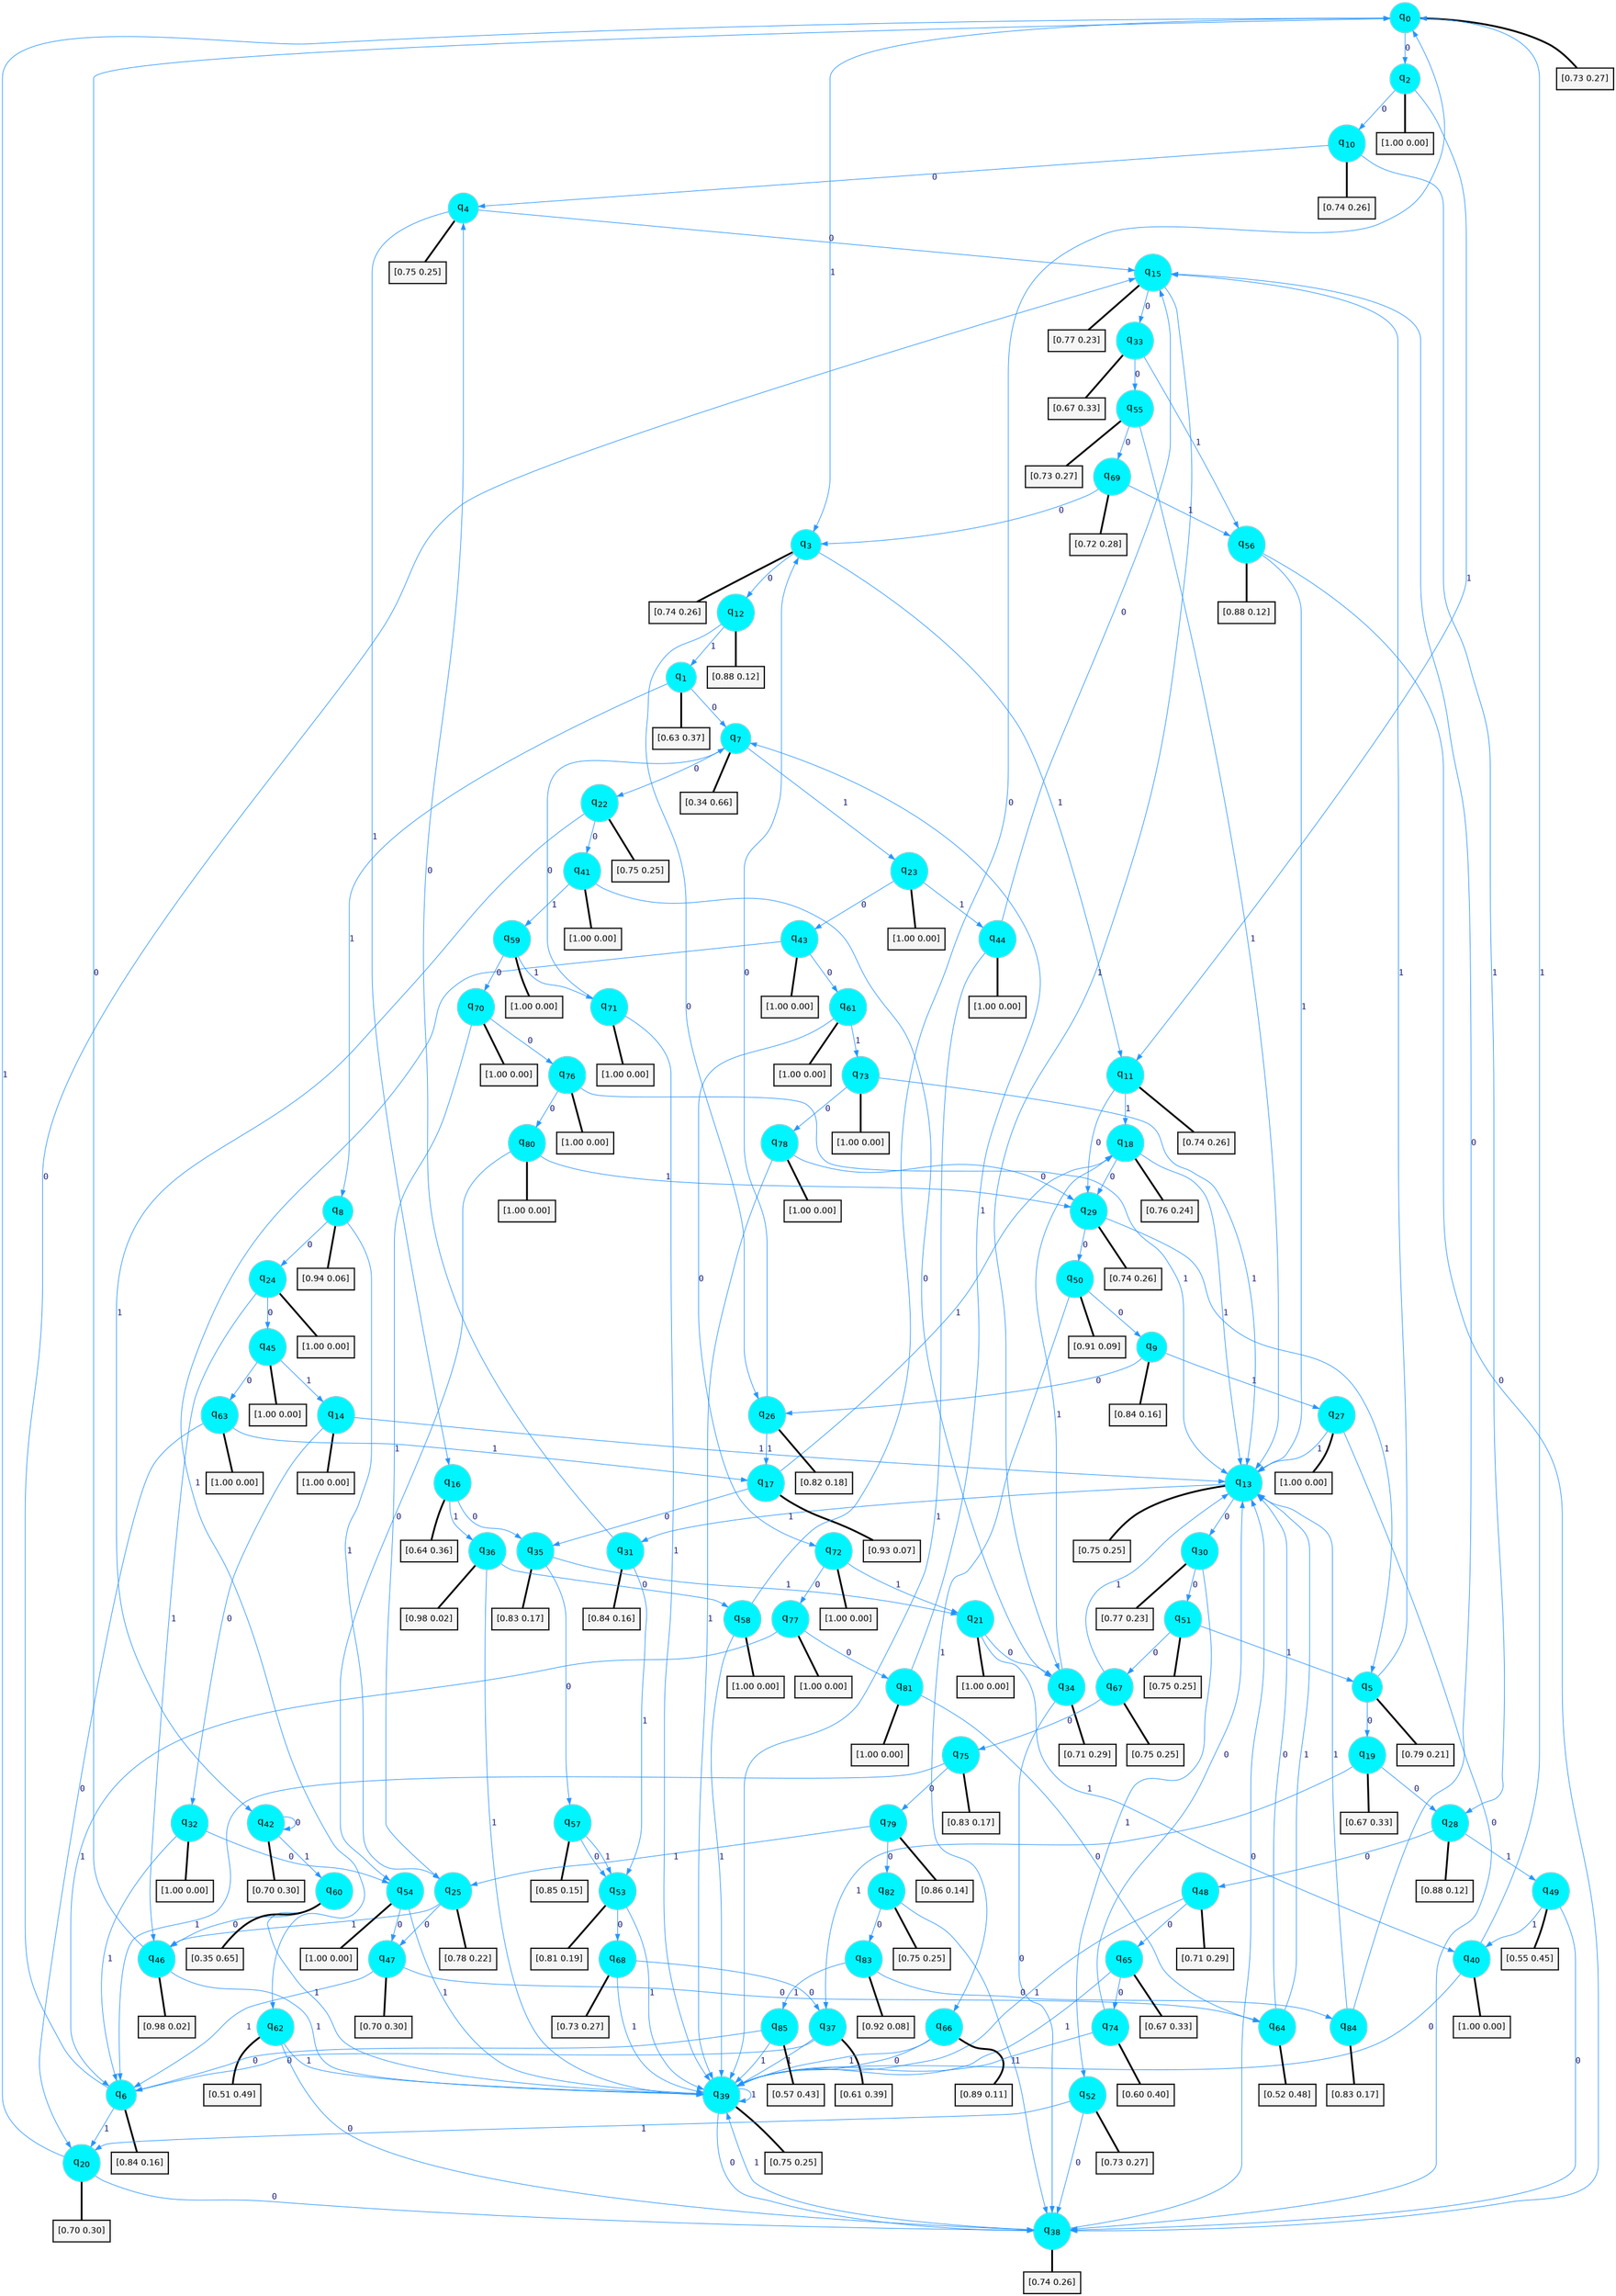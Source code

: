 digraph G {
graph [
bgcolor=transparent, dpi=300, rankdir=TD, size="40,25"];
node [
color=gray, fillcolor=turquoise1, fontcolor=black, fontname=Helvetica, fontsize=16, fontweight=bold, shape=circle, style=filled];
edge [
arrowsize=1, color=dodgerblue1, fontcolor=midnightblue, fontname=courier, fontweight=bold, penwidth=1, style=solid, weight=20];
0[label=<q<SUB>0</SUB>>];
1[label=<q<SUB>1</SUB>>];
2[label=<q<SUB>2</SUB>>];
3[label=<q<SUB>3</SUB>>];
4[label=<q<SUB>4</SUB>>];
5[label=<q<SUB>5</SUB>>];
6[label=<q<SUB>6</SUB>>];
7[label=<q<SUB>7</SUB>>];
8[label=<q<SUB>8</SUB>>];
9[label=<q<SUB>9</SUB>>];
10[label=<q<SUB>10</SUB>>];
11[label=<q<SUB>11</SUB>>];
12[label=<q<SUB>12</SUB>>];
13[label=<q<SUB>13</SUB>>];
14[label=<q<SUB>14</SUB>>];
15[label=<q<SUB>15</SUB>>];
16[label=<q<SUB>16</SUB>>];
17[label=<q<SUB>17</SUB>>];
18[label=<q<SUB>18</SUB>>];
19[label=<q<SUB>19</SUB>>];
20[label=<q<SUB>20</SUB>>];
21[label=<q<SUB>21</SUB>>];
22[label=<q<SUB>22</SUB>>];
23[label=<q<SUB>23</SUB>>];
24[label=<q<SUB>24</SUB>>];
25[label=<q<SUB>25</SUB>>];
26[label=<q<SUB>26</SUB>>];
27[label=<q<SUB>27</SUB>>];
28[label=<q<SUB>28</SUB>>];
29[label=<q<SUB>29</SUB>>];
30[label=<q<SUB>30</SUB>>];
31[label=<q<SUB>31</SUB>>];
32[label=<q<SUB>32</SUB>>];
33[label=<q<SUB>33</SUB>>];
34[label=<q<SUB>34</SUB>>];
35[label=<q<SUB>35</SUB>>];
36[label=<q<SUB>36</SUB>>];
37[label=<q<SUB>37</SUB>>];
38[label=<q<SUB>38</SUB>>];
39[label=<q<SUB>39</SUB>>];
40[label=<q<SUB>40</SUB>>];
41[label=<q<SUB>41</SUB>>];
42[label=<q<SUB>42</SUB>>];
43[label=<q<SUB>43</SUB>>];
44[label=<q<SUB>44</SUB>>];
45[label=<q<SUB>45</SUB>>];
46[label=<q<SUB>46</SUB>>];
47[label=<q<SUB>47</SUB>>];
48[label=<q<SUB>48</SUB>>];
49[label=<q<SUB>49</SUB>>];
50[label=<q<SUB>50</SUB>>];
51[label=<q<SUB>51</SUB>>];
52[label=<q<SUB>52</SUB>>];
53[label=<q<SUB>53</SUB>>];
54[label=<q<SUB>54</SUB>>];
55[label=<q<SUB>55</SUB>>];
56[label=<q<SUB>56</SUB>>];
57[label=<q<SUB>57</SUB>>];
58[label=<q<SUB>58</SUB>>];
59[label=<q<SUB>59</SUB>>];
60[label=<q<SUB>60</SUB>>];
61[label=<q<SUB>61</SUB>>];
62[label=<q<SUB>62</SUB>>];
63[label=<q<SUB>63</SUB>>];
64[label=<q<SUB>64</SUB>>];
65[label=<q<SUB>65</SUB>>];
66[label=<q<SUB>66</SUB>>];
67[label=<q<SUB>67</SUB>>];
68[label=<q<SUB>68</SUB>>];
69[label=<q<SUB>69</SUB>>];
70[label=<q<SUB>70</SUB>>];
71[label=<q<SUB>71</SUB>>];
72[label=<q<SUB>72</SUB>>];
73[label=<q<SUB>73</SUB>>];
74[label=<q<SUB>74</SUB>>];
75[label=<q<SUB>75</SUB>>];
76[label=<q<SUB>76</SUB>>];
77[label=<q<SUB>77</SUB>>];
78[label=<q<SUB>78</SUB>>];
79[label=<q<SUB>79</SUB>>];
80[label=<q<SUB>80</SUB>>];
81[label=<q<SUB>81</SUB>>];
82[label=<q<SUB>82</SUB>>];
83[label=<q<SUB>83</SUB>>];
84[label=<q<SUB>84</SUB>>];
85[label=<q<SUB>85</SUB>>];
86[label="[0.73 0.27]", shape=box,fontcolor=black, fontname=Helvetica, fontsize=14, penwidth=2, fillcolor=whitesmoke,color=black];
87[label="[0.63 0.37]", shape=box,fontcolor=black, fontname=Helvetica, fontsize=14, penwidth=2, fillcolor=whitesmoke,color=black];
88[label="[1.00 0.00]", shape=box,fontcolor=black, fontname=Helvetica, fontsize=14, penwidth=2, fillcolor=whitesmoke,color=black];
89[label="[0.74 0.26]", shape=box,fontcolor=black, fontname=Helvetica, fontsize=14, penwidth=2, fillcolor=whitesmoke,color=black];
90[label="[0.75 0.25]", shape=box,fontcolor=black, fontname=Helvetica, fontsize=14, penwidth=2, fillcolor=whitesmoke,color=black];
91[label="[0.79 0.21]", shape=box,fontcolor=black, fontname=Helvetica, fontsize=14, penwidth=2, fillcolor=whitesmoke,color=black];
92[label="[0.84 0.16]", shape=box,fontcolor=black, fontname=Helvetica, fontsize=14, penwidth=2, fillcolor=whitesmoke,color=black];
93[label="[0.34 0.66]", shape=box,fontcolor=black, fontname=Helvetica, fontsize=14, penwidth=2, fillcolor=whitesmoke,color=black];
94[label="[0.94 0.06]", shape=box,fontcolor=black, fontname=Helvetica, fontsize=14, penwidth=2, fillcolor=whitesmoke,color=black];
95[label="[0.84 0.16]", shape=box,fontcolor=black, fontname=Helvetica, fontsize=14, penwidth=2, fillcolor=whitesmoke,color=black];
96[label="[0.74 0.26]", shape=box,fontcolor=black, fontname=Helvetica, fontsize=14, penwidth=2, fillcolor=whitesmoke,color=black];
97[label="[0.74 0.26]", shape=box,fontcolor=black, fontname=Helvetica, fontsize=14, penwidth=2, fillcolor=whitesmoke,color=black];
98[label="[0.88 0.12]", shape=box,fontcolor=black, fontname=Helvetica, fontsize=14, penwidth=2, fillcolor=whitesmoke,color=black];
99[label="[0.75 0.25]", shape=box,fontcolor=black, fontname=Helvetica, fontsize=14, penwidth=2, fillcolor=whitesmoke,color=black];
100[label="[1.00 0.00]", shape=box,fontcolor=black, fontname=Helvetica, fontsize=14, penwidth=2, fillcolor=whitesmoke,color=black];
101[label="[0.77 0.23]", shape=box,fontcolor=black, fontname=Helvetica, fontsize=14, penwidth=2, fillcolor=whitesmoke,color=black];
102[label="[0.64 0.36]", shape=box,fontcolor=black, fontname=Helvetica, fontsize=14, penwidth=2, fillcolor=whitesmoke,color=black];
103[label="[0.93 0.07]", shape=box,fontcolor=black, fontname=Helvetica, fontsize=14, penwidth=2, fillcolor=whitesmoke,color=black];
104[label="[0.76 0.24]", shape=box,fontcolor=black, fontname=Helvetica, fontsize=14, penwidth=2, fillcolor=whitesmoke,color=black];
105[label="[0.67 0.33]", shape=box,fontcolor=black, fontname=Helvetica, fontsize=14, penwidth=2, fillcolor=whitesmoke,color=black];
106[label="[0.70 0.30]", shape=box,fontcolor=black, fontname=Helvetica, fontsize=14, penwidth=2, fillcolor=whitesmoke,color=black];
107[label="[1.00 0.00]", shape=box,fontcolor=black, fontname=Helvetica, fontsize=14, penwidth=2, fillcolor=whitesmoke,color=black];
108[label="[0.75 0.25]", shape=box,fontcolor=black, fontname=Helvetica, fontsize=14, penwidth=2, fillcolor=whitesmoke,color=black];
109[label="[1.00 0.00]", shape=box,fontcolor=black, fontname=Helvetica, fontsize=14, penwidth=2, fillcolor=whitesmoke,color=black];
110[label="[1.00 0.00]", shape=box,fontcolor=black, fontname=Helvetica, fontsize=14, penwidth=2, fillcolor=whitesmoke,color=black];
111[label="[0.78 0.22]", shape=box,fontcolor=black, fontname=Helvetica, fontsize=14, penwidth=2, fillcolor=whitesmoke,color=black];
112[label="[0.82 0.18]", shape=box,fontcolor=black, fontname=Helvetica, fontsize=14, penwidth=2, fillcolor=whitesmoke,color=black];
113[label="[1.00 0.00]", shape=box,fontcolor=black, fontname=Helvetica, fontsize=14, penwidth=2, fillcolor=whitesmoke,color=black];
114[label="[0.88 0.12]", shape=box,fontcolor=black, fontname=Helvetica, fontsize=14, penwidth=2, fillcolor=whitesmoke,color=black];
115[label="[0.74 0.26]", shape=box,fontcolor=black, fontname=Helvetica, fontsize=14, penwidth=2, fillcolor=whitesmoke,color=black];
116[label="[0.77 0.23]", shape=box,fontcolor=black, fontname=Helvetica, fontsize=14, penwidth=2, fillcolor=whitesmoke,color=black];
117[label="[0.84 0.16]", shape=box,fontcolor=black, fontname=Helvetica, fontsize=14, penwidth=2, fillcolor=whitesmoke,color=black];
118[label="[1.00 0.00]", shape=box,fontcolor=black, fontname=Helvetica, fontsize=14, penwidth=2, fillcolor=whitesmoke,color=black];
119[label="[0.67 0.33]", shape=box,fontcolor=black, fontname=Helvetica, fontsize=14, penwidth=2, fillcolor=whitesmoke,color=black];
120[label="[0.71 0.29]", shape=box,fontcolor=black, fontname=Helvetica, fontsize=14, penwidth=2, fillcolor=whitesmoke,color=black];
121[label="[0.83 0.17]", shape=box,fontcolor=black, fontname=Helvetica, fontsize=14, penwidth=2, fillcolor=whitesmoke,color=black];
122[label="[0.98 0.02]", shape=box,fontcolor=black, fontname=Helvetica, fontsize=14, penwidth=2, fillcolor=whitesmoke,color=black];
123[label="[0.61 0.39]", shape=box,fontcolor=black, fontname=Helvetica, fontsize=14, penwidth=2, fillcolor=whitesmoke,color=black];
124[label="[0.74 0.26]", shape=box,fontcolor=black, fontname=Helvetica, fontsize=14, penwidth=2, fillcolor=whitesmoke,color=black];
125[label="[0.75 0.25]", shape=box,fontcolor=black, fontname=Helvetica, fontsize=14, penwidth=2, fillcolor=whitesmoke,color=black];
126[label="[1.00 0.00]", shape=box,fontcolor=black, fontname=Helvetica, fontsize=14, penwidth=2, fillcolor=whitesmoke,color=black];
127[label="[1.00 0.00]", shape=box,fontcolor=black, fontname=Helvetica, fontsize=14, penwidth=2, fillcolor=whitesmoke,color=black];
128[label="[0.70 0.30]", shape=box,fontcolor=black, fontname=Helvetica, fontsize=14, penwidth=2, fillcolor=whitesmoke,color=black];
129[label="[1.00 0.00]", shape=box,fontcolor=black, fontname=Helvetica, fontsize=14, penwidth=2, fillcolor=whitesmoke,color=black];
130[label="[1.00 0.00]", shape=box,fontcolor=black, fontname=Helvetica, fontsize=14, penwidth=2, fillcolor=whitesmoke,color=black];
131[label="[1.00 0.00]", shape=box,fontcolor=black, fontname=Helvetica, fontsize=14, penwidth=2, fillcolor=whitesmoke,color=black];
132[label="[0.98 0.02]", shape=box,fontcolor=black, fontname=Helvetica, fontsize=14, penwidth=2, fillcolor=whitesmoke,color=black];
133[label="[0.70 0.30]", shape=box,fontcolor=black, fontname=Helvetica, fontsize=14, penwidth=2, fillcolor=whitesmoke,color=black];
134[label="[0.71 0.29]", shape=box,fontcolor=black, fontname=Helvetica, fontsize=14, penwidth=2, fillcolor=whitesmoke,color=black];
135[label="[0.55 0.45]", shape=box,fontcolor=black, fontname=Helvetica, fontsize=14, penwidth=2, fillcolor=whitesmoke,color=black];
136[label="[0.91 0.09]", shape=box,fontcolor=black, fontname=Helvetica, fontsize=14, penwidth=2, fillcolor=whitesmoke,color=black];
137[label="[0.75 0.25]", shape=box,fontcolor=black, fontname=Helvetica, fontsize=14, penwidth=2, fillcolor=whitesmoke,color=black];
138[label="[0.73 0.27]", shape=box,fontcolor=black, fontname=Helvetica, fontsize=14, penwidth=2, fillcolor=whitesmoke,color=black];
139[label="[0.81 0.19]", shape=box,fontcolor=black, fontname=Helvetica, fontsize=14, penwidth=2, fillcolor=whitesmoke,color=black];
140[label="[1.00 0.00]", shape=box,fontcolor=black, fontname=Helvetica, fontsize=14, penwidth=2, fillcolor=whitesmoke,color=black];
141[label="[0.73 0.27]", shape=box,fontcolor=black, fontname=Helvetica, fontsize=14, penwidth=2, fillcolor=whitesmoke,color=black];
142[label="[0.88 0.12]", shape=box,fontcolor=black, fontname=Helvetica, fontsize=14, penwidth=2, fillcolor=whitesmoke,color=black];
143[label="[0.85 0.15]", shape=box,fontcolor=black, fontname=Helvetica, fontsize=14, penwidth=2, fillcolor=whitesmoke,color=black];
144[label="[1.00 0.00]", shape=box,fontcolor=black, fontname=Helvetica, fontsize=14, penwidth=2, fillcolor=whitesmoke,color=black];
145[label="[1.00 0.00]", shape=box,fontcolor=black, fontname=Helvetica, fontsize=14, penwidth=2, fillcolor=whitesmoke,color=black];
146[label="[0.35 0.65]", shape=box,fontcolor=black, fontname=Helvetica, fontsize=14, penwidth=2, fillcolor=whitesmoke,color=black];
147[label="[1.00 0.00]", shape=box,fontcolor=black, fontname=Helvetica, fontsize=14, penwidth=2, fillcolor=whitesmoke,color=black];
148[label="[0.51 0.49]", shape=box,fontcolor=black, fontname=Helvetica, fontsize=14, penwidth=2, fillcolor=whitesmoke,color=black];
149[label="[1.00 0.00]", shape=box,fontcolor=black, fontname=Helvetica, fontsize=14, penwidth=2, fillcolor=whitesmoke,color=black];
150[label="[0.52 0.48]", shape=box,fontcolor=black, fontname=Helvetica, fontsize=14, penwidth=2, fillcolor=whitesmoke,color=black];
151[label="[0.67 0.33]", shape=box,fontcolor=black, fontname=Helvetica, fontsize=14, penwidth=2, fillcolor=whitesmoke,color=black];
152[label="[0.89 0.11]", shape=box,fontcolor=black, fontname=Helvetica, fontsize=14, penwidth=2, fillcolor=whitesmoke,color=black];
153[label="[0.75 0.25]", shape=box,fontcolor=black, fontname=Helvetica, fontsize=14, penwidth=2, fillcolor=whitesmoke,color=black];
154[label="[0.73 0.27]", shape=box,fontcolor=black, fontname=Helvetica, fontsize=14, penwidth=2, fillcolor=whitesmoke,color=black];
155[label="[0.72 0.28]", shape=box,fontcolor=black, fontname=Helvetica, fontsize=14, penwidth=2, fillcolor=whitesmoke,color=black];
156[label="[1.00 0.00]", shape=box,fontcolor=black, fontname=Helvetica, fontsize=14, penwidth=2, fillcolor=whitesmoke,color=black];
157[label="[1.00 0.00]", shape=box,fontcolor=black, fontname=Helvetica, fontsize=14, penwidth=2, fillcolor=whitesmoke,color=black];
158[label="[1.00 0.00]", shape=box,fontcolor=black, fontname=Helvetica, fontsize=14, penwidth=2, fillcolor=whitesmoke,color=black];
159[label="[1.00 0.00]", shape=box,fontcolor=black, fontname=Helvetica, fontsize=14, penwidth=2, fillcolor=whitesmoke,color=black];
160[label="[0.60 0.40]", shape=box,fontcolor=black, fontname=Helvetica, fontsize=14, penwidth=2, fillcolor=whitesmoke,color=black];
161[label="[0.83 0.17]", shape=box,fontcolor=black, fontname=Helvetica, fontsize=14, penwidth=2, fillcolor=whitesmoke,color=black];
162[label="[1.00 0.00]", shape=box,fontcolor=black, fontname=Helvetica, fontsize=14, penwidth=2, fillcolor=whitesmoke,color=black];
163[label="[1.00 0.00]", shape=box,fontcolor=black, fontname=Helvetica, fontsize=14, penwidth=2, fillcolor=whitesmoke,color=black];
164[label="[1.00 0.00]", shape=box,fontcolor=black, fontname=Helvetica, fontsize=14, penwidth=2, fillcolor=whitesmoke,color=black];
165[label="[0.86 0.14]", shape=box,fontcolor=black, fontname=Helvetica, fontsize=14, penwidth=2, fillcolor=whitesmoke,color=black];
166[label="[1.00 0.00]", shape=box,fontcolor=black, fontname=Helvetica, fontsize=14, penwidth=2, fillcolor=whitesmoke,color=black];
167[label="[1.00 0.00]", shape=box,fontcolor=black, fontname=Helvetica, fontsize=14, penwidth=2, fillcolor=whitesmoke,color=black];
168[label="[0.75 0.25]", shape=box,fontcolor=black, fontname=Helvetica, fontsize=14, penwidth=2, fillcolor=whitesmoke,color=black];
169[label="[0.92 0.08]", shape=box,fontcolor=black, fontname=Helvetica, fontsize=14, penwidth=2, fillcolor=whitesmoke,color=black];
170[label="[0.83 0.17]", shape=box,fontcolor=black, fontname=Helvetica, fontsize=14, penwidth=2, fillcolor=whitesmoke,color=black];
171[label="[0.57 0.43]", shape=box,fontcolor=black, fontname=Helvetica, fontsize=14, penwidth=2, fillcolor=whitesmoke,color=black];
0->2 [label=0];
0->3 [label=1];
0->86 [arrowhead=none, penwidth=3,color=black];
1->7 [label=0];
1->8 [label=1];
1->87 [arrowhead=none, penwidth=3,color=black];
2->10 [label=0];
2->11 [label=1];
2->88 [arrowhead=none, penwidth=3,color=black];
3->12 [label=0];
3->11 [label=1];
3->89 [arrowhead=none, penwidth=3,color=black];
4->15 [label=0];
4->16 [label=1];
4->90 [arrowhead=none, penwidth=3,color=black];
5->19 [label=0];
5->15 [label=1];
5->91 [arrowhead=none, penwidth=3,color=black];
6->15 [label=0];
6->20 [label=1];
6->92 [arrowhead=none, penwidth=3,color=black];
7->22 [label=0];
7->23 [label=1];
7->93 [arrowhead=none, penwidth=3,color=black];
8->24 [label=0];
8->25 [label=1];
8->94 [arrowhead=none, penwidth=3,color=black];
9->26 [label=0];
9->27 [label=1];
9->95 [arrowhead=none, penwidth=3,color=black];
10->4 [label=0];
10->28 [label=1];
10->96 [arrowhead=none, penwidth=3,color=black];
11->29 [label=0];
11->18 [label=1];
11->97 [arrowhead=none, penwidth=3,color=black];
12->26 [label=0];
12->1 [label=1];
12->98 [arrowhead=none, penwidth=3,color=black];
13->30 [label=0];
13->31 [label=1];
13->99 [arrowhead=none, penwidth=3,color=black];
14->32 [label=0];
14->13 [label=1];
14->100 [arrowhead=none, penwidth=3,color=black];
15->33 [label=0];
15->34 [label=1];
15->101 [arrowhead=none, penwidth=3,color=black];
16->35 [label=0];
16->36 [label=1];
16->102 [arrowhead=none, penwidth=3,color=black];
17->35 [label=0];
17->18 [label=1];
17->103 [arrowhead=none, penwidth=3,color=black];
18->29 [label=0];
18->13 [label=1];
18->104 [arrowhead=none, penwidth=3,color=black];
19->28 [label=0];
19->37 [label=1];
19->105 [arrowhead=none, penwidth=3,color=black];
20->38 [label=0];
20->0 [label=1];
20->106 [arrowhead=none, penwidth=3,color=black];
21->34 [label=0];
21->40 [label=1];
21->107 [arrowhead=none, penwidth=3,color=black];
22->41 [label=0];
22->42 [label=1];
22->108 [arrowhead=none, penwidth=3,color=black];
23->43 [label=0];
23->44 [label=1];
23->109 [arrowhead=none, penwidth=3,color=black];
24->45 [label=0];
24->46 [label=1];
24->110 [arrowhead=none, penwidth=3,color=black];
25->47 [label=0];
25->46 [label=1];
25->111 [arrowhead=none, penwidth=3,color=black];
26->3 [label=0];
26->17 [label=1];
26->112 [arrowhead=none, penwidth=3,color=black];
27->38 [label=0];
27->13 [label=1];
27->113 [arrowhead=none, penwidth=3,color=black];
28->48 [label=0];
28->49 [label=1];
28->114 [arrowhead=none, penwidth=3,color=black];
29->50 [label=0];
29->5 [label=1];
29->115 [arrowhead=none, penwidth=3,color=black];
30->51 [label=0];
30->52 [label=1];
30->116 [arrowhead=none, penwidth=3,color=black];
31->4 [label=0];
31->53 [label=1];
31->117 [arrowhead=none, penwidth=3,color=black];
32->54 [label=0];
32->6 [label=1];
32->118 [arrowhead=none, penwidth=3,color=black];
33->55 [label=0];
33->56 [label=1];
33->119 [arrowhead=none, penwidth=3,color=black];
34->38 [label=0];
34->18 [label=1];
34->120 [arrowhead=none, penwidth=3,color=black];
35->57 [label=0];
35->21 [label=1];
35->121 [arrowhead=none, penwidth=3,color=black];
36->58 [label=0];
36->39 [label=1];
36->122 [arrowhead=none, penwidth=3,color=black];
37->6 [label=0];
37->39 [label=1];
37->123 [arrowhead=none, penwidth=3,color=black];
38->13 [label=0];
38->39 [label=1];
38->124 [arrowhead=none, penwidth=3,color=black];
39->38 [label=0];
39->39 [label=1];
39->125 [arrowhead=none, penwidth=3,color=black];
40->39 [label=0];
40->0 [label=1];
40->126 [arrowhead=none, penwidth=3,color=black];
41->34 [label=0];
41->59 [label=1];
41->127 [arrowhead=none, penwidth=3,color=black];
42->42 [label=0];
42->60 [label=1];
42->128 [arrowhead=none, penwidth=3,color=black];
43->61 [label=0];
43->62 [label=1];
43->129 [arrowhead=none, penwidth=3,color=black];
44->15 [label=0];
44->39 [label=1];
44->130 [arrowhead=none, penwidth=3,color=black];
45->63 [label=0];
45->14 [label=1];
45->131 [arrowhead=none, penwidth=3,color=black];
46->0 [label=0];
46->39 [label=1];
46->132 [arrowhead=none, penwidth=3,color=black];
47->64 [label=0];
47->6 [label=1];
47->133 [arrowhead=none, penwidth=3,color=black];
48->65 [label=0];
48->39 [label=1];
48->134 [arrowhead=none, penwidth=3,color=black];
49->38 [label=0];
49->40 [label=1];
49->135 [arrowhead=none, penwidth=3,color=black];
50->9 [label=0];
50->66 [label=1];
50->136 [arrowhead=none, penwidth=3,color=black];
51->67 [label=0];
51->5 [label=1];
51->137 [arrowhead=none, penwidth=3,color=black];
52->38 [label=0];
52->20 [label=1];
52->138 [arrowhead=none, penwidth=3,color=black];
53->68 [label=0];
53->39 [label=1];
53->139 [arrowhead=none, penwidth=3,color=black];
54->47 [label=0];
54->39 [label=1];
54->140 [arrowhead=none, penwidth=3,color=black];
55->69 [label=0];
55->13 [label=1];
55->141 [arrowhead=none, penwidth=3,color=black];
56->38 [label=0];
56->13 [label=1];
56->142 [arrowhead=none, penwidth=3,color=black];
57->53 [label=0];
57->53 [label=1];
57->143 [arrowhead=none, penwidth=3,color=black];
58->0 [label=0];
58->39 [label=1];
58->144 [arrowhead=none, penwidth=3,color=black];
59->70 [label=0];
59->71 [label=1];
59->145 [arrowhead=none, penwidth=3,color=black];
60->46 [label=0];
60->39 [label=1];
60->146 [arrowhead=none, penwidth=3,color=black];
61->72 [label=0];
61->73 [label=1];
61->147 [arrowhead=none, penwidth=3,color=black];
62->38 [label=0];
62->39 [label=1];
62->148 [arrowhead=none, penwidth=3,color=black];
63->20 [label=0];
63->17 [label=1];
63->149 [arrowhead=none, penwidth=3,color=black];
64->13 [label=0];
64->13 [label=1];
64->150 [arrowhead=none, penwidth=3,color=black];
65->74 [label=0];
65->39 [label=1];
65->151 [arrowhead=none, penwidth=3,color=black];
66->39 [label=0];
66->39 [label=1];
66->152 [arrowhead=none, penwidth=3,color=black];
67->75 [label=0];
67->13 [label=1];
67->153 [arrowhead=none, penwidth=3,color=black];
68->37 [label=0];
68->39 [label=1];
68->154 [arrowhead=none, penwidth=3,color=black];
69->3 [label=0];
69->56 [label=1];
69->155 [arrowhead=none, penwidth=3,color=black];
70->76 [label=0];
70->25 [label=1];
70->156 [arrowhead=none, penwidth=3,color=black];
71->7 [label=0];
71->39 [label=1];
71->157 [arrowhead=none, penwidth=3,color=black];
72->77 [label=0];
72->21 [label=1];
72->158 [arrowhead=none, penwidth=3,color=black];
73->78 [label=0];
73->13 [label=1];
73->159 [arrowhead=none, penwidth=3,color=black];
74->13 [label=0];
74->39 [label=1];
74->160 [arrowhead=none, penwidth=3,color=black];
75->79 [label=0];
75->6 [label=1];
75->161 [arrowhead=none, penwidth=3,color=black];
76->80 [label=0];
76->13 [label=1];
76->162 [arrowhead=none, penwidth=3,color=black];
77->81 [label=0];
77->6 [label=1];
77->163 [arrowhead=none, penwidth=3,color=black];
78->29 [label=0];
78->39 [label=1];
78->164 [arrowhead=none, penwidth=3,color=black];
79->82 [label=0];
79->25 [label=1];
79->165 [arrowhead=none, penwidth=3,color=black];
80->54 [label=0];
80->29 [label=1];
80->166 [arrowhead=none, penwidth=3,color=black];
81->64 [label=0];
81->7 [label=1];
81->167 [arrowhead=none, penwidth=3,color=black];
82->83 [label=0];
82->38 [label=1];
82->168 [arrowhead=none, penwidth=3,color=black];
83->84 [label=0];
83->85 [label=1];
83->169 [arrowhead=none, penwidth=3,color=black];
84->15 [label=0];
84->13 [label=1];
84->170 [arrowhead=none, penwidth=3,color=black];
85->6 [label=0];
85->39 [label=1];
85->171 [arrowhead=none, penwidth=3,color=black];
}
